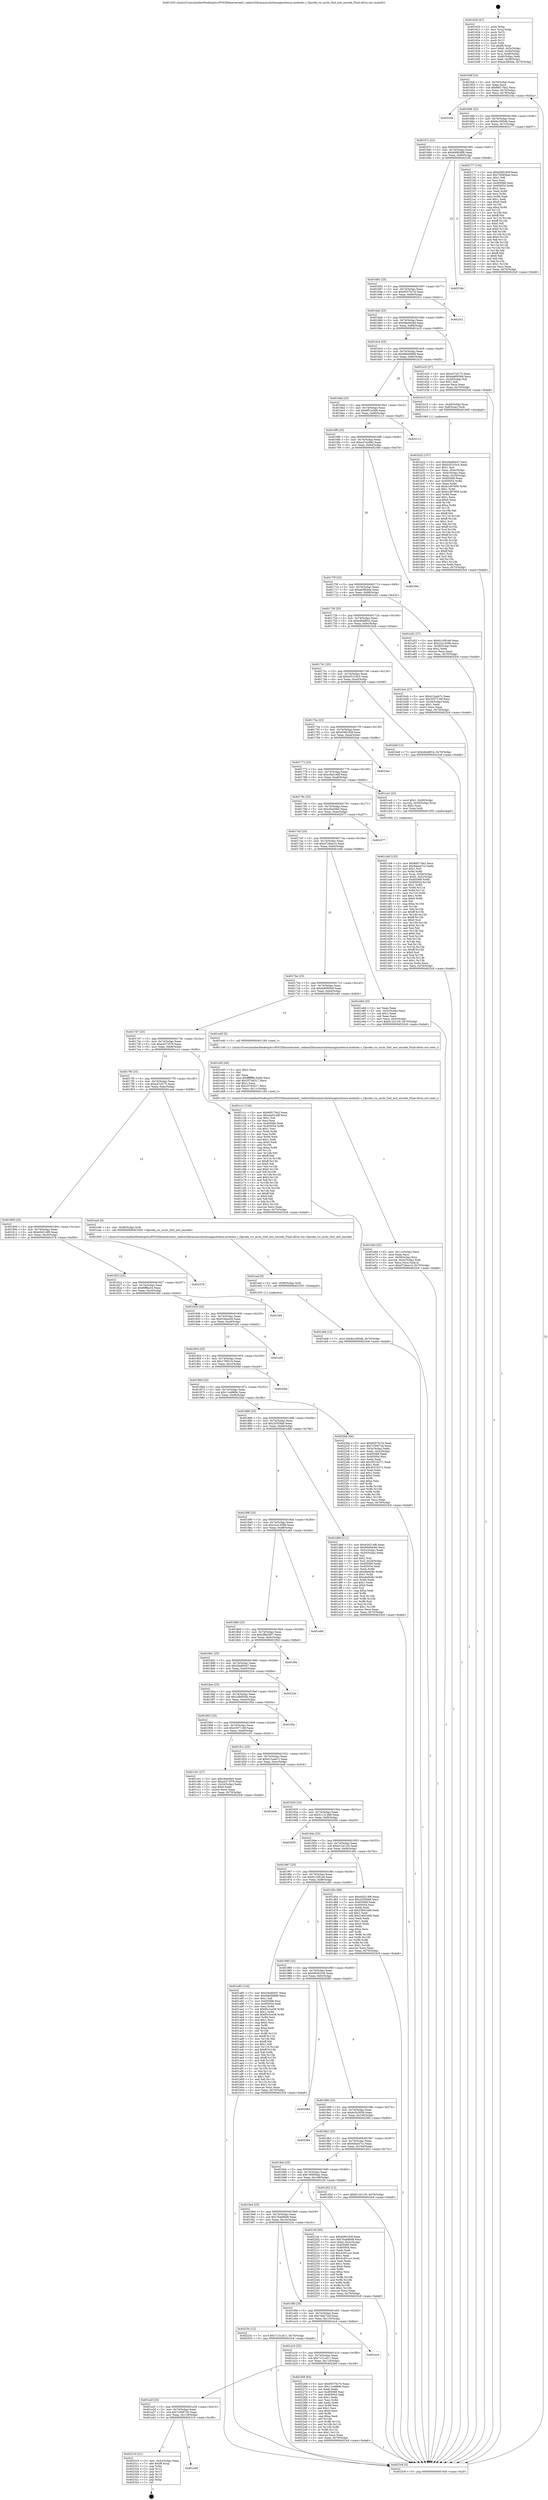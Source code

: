 digraph "0x401620" {
  label = "0x401620 (/mnt/c/Users/mathe/Desktop/tcc/POCII/binaries/extr_radare2librasmarchxtensagnuxtensa-modules.c_Opcode_rsr_acclo_Slot_inst_encode_Final-ollvm.out::main(0))"
  labelloc = "t"
  node[shape=record]

  Entry [label="",width=0.3,height=0.3,shape=circle,fillcolor=black,style=filled]
  "0x40164f" [label="{
     0x40164f [23]\l
     | [instrs]\l
     &nbsp;&nbsp;0x40164f \<+3\>: mov -0x70(%rbp),%eax\l
     &nbsp;&nbsp;0x401652 \<+2\>: mov %eax,%ecx\l
     &nbsp;&nbsp;0x401654 \<+6\>: sub $0x80f176a2,%ecx\l
     &nbsp;&nbsp;0x40165a \<+3\>: mov %eax,-0x74(%rbp)\l
     &nbsp;&nbsp;0x40165d \<+3\>: mov %ecx,-0x78(%rbp)\l
     &nbsp;&nbsp;0x401660 \<+6\>: je 000000000040234a \<main+0xd2a\>\l
  }"]
  "0x40234a" [label="{
     0x40234a\l
  }", style=dashed]
  "0x401666" [label="{
     0x401666 [22]\l
     | [instrs]\l
     &nbsp;&nbsp;0x401666 \<+5\>: jmp 000000000040166b \<main+0x4b\>\l
     &nbsp;&nbsp;0x40166b \<+3\>: mov -0x74(%rbp),%eax\l
     &nbsp;&nbsp;0x40166e \<+5\>: sub $0x8cc595db,%eax\l
     &nbsp;&nbsp;0x401673 \<+3\>: mov %eax,-0x7c(%rbp)\l
     &nbsp;&nbsp;0x401676 \<+6\>: je 0000000000402177 \<main+0xb57\>\l
  }"]
  Exit [label="",width=0.3,height=0.3,shape=circle,fillcolor=black,style=filled,peripheries=2]
  "0x402177" [label="{
     0x402177 [134]\l
     | [instrs]\l
     &nbsp;&nbsp;0x402177 \<+5\>: mov $0xb590183f,%eax\l
     &nbsp;&nbsp;0x40217c \<+5\>: mov $0x700856ae,%ecx\l
     &nbsp;&nbsp;0x402181 \<+2\>: mov $0x1,%dl\l
     &nbsp;&nbsp;0x402183 \<+2\>: xor %esi,%esi\l
     &nbsp;&nbsp;0x402185 \<+7\>: mov 0x405068,%edi\l
     &nbsp;&nbsp;0x40218c \<+8\>: mov 0x405054,%r8d\l
     &nbsp;&nbsp;0x402194 \<+3\>: sub $0x1,%esi\l
     &nbsp;&nbsp;0x402197 \<+3\>: mov %edi,%r9d\l
     &nbsp;&nbsp;0x40219a \<+3\>: add %esi,%r9d\l
     &nbsp;&nbsp;0x40219d \<+4\>: imul %r9d,%edi\l
     &nbsp;&nbsp;0x4021a1 \<+3\>: and $0x1,%edi\l
     &nbsp;&nbsp;0x4021a4 \<+3\>: cmp $0x0,%edi\l
     &nbsp;&nbsp;0x4021a7 \<+4\>: sete %r10b\l
     &nbsp;&nbsp;0x4021ab \<+4\>: cmp $0xa,%r8d\l
     &nbsp;&nbsp;0x4021af \<+4\>: setl %r11b\l
     &nbsp;&nbsp;0x4021b3 \<+3\>: mov %r10b,%bl\l
     &nbsp;&nbsp;0x4021b6 \<+3\>: xor $0xff,%bl\l
     &nbsp;&nbsp;0x4021b9 \<+3\>: mov %r11b,%r14b\l
     &nbsp;&nbsp;0x4021bc \<+4\>: xor $0xff,%r14b\l
     &nbsp;&nbsp;0x4021c0 \<+3\>: xor $0x0,%dl\l
     &nbsp;&nbsp;0x4021c3 \<+3\>: mov %bl,%r15b\l
     &nbsp;&nbsp;0x4021c6 \<+4\>: and $0x0,%r15b\l
     &nbsp;&nbsp;0x4021ca \<+3\>: and %dl,%r10b\l
     &nbsp;&nbsp;0x4021cd \<+3\>: mov %r14b,%r12b\l
     &nbsp;&nbsp;0x4021d0 \<+4\>: and $0x0,%r12b\l
     &nbsp;&nbsp;0x4021d4 \<+3\>: and %dl,%r11b\l
     &nbsp;&nbsp;0x4021d7 \<+3\>: or %r10b,%r15b\l
     &nbsp;&nbsp;0x4021da \<+3\>: or %r11b,%r12b\l
     &nbsp;&nbsp;0x4021dd \<+3\>: xor %r12b,%r15b\l
     &nbsp;&nbsp;0x4021e0 \<+3\>: or %r14b,%bl\l
     &nbsp;&nbsp;0x4021e3 \<+3\>: xor $0xff,%bl\l
     &nbsp;&nbsp;0x4021e6 \<+3\>: or $0x0,%dl\l
     &nbsp;&nbsp;0x4021e9 \<+2\>: and %dl,%bl\l
     &nbsp;&nbsp;0x4021eb \<+3\>: or %bl,%r15b\l
     &nbsp;&nbsp;0x4021ee \<+4\>: test $0x1,%r15b\l
     &nbsp;&nbsp;0x4021f2 \<+3\>: cmovne %ecx,%eax\l
     &nbsp;&nbsp;0x4021f5 \<+3\>: mov %eax,-0x70(%rbp)\l
     &nbsp;&nbsp;0x4021f8 \<+5\>: jmp 00000000004023c8 \<main+0xda8\>\l
  }"]
  "0x40167c" [label="{
     0x40167c [22]\l
     | [instrs]\l
     &nbsp;&nbsp;0x40167c \<+5\>: jmp 0000000000401681 \<main+0x61\>\l
     &nbsp;&nbsp;0x401681 \<+3\>: mov -0x74(%rbp),%eax\l
     &nbsp;&nbsp;0x401684 \<+5\>: sub $0x948928f6,%eax\l
     &nbsp;&nbsp;0x401689 \<+3\>: mov %eax,-0x80(%rbp)\l
     &nbsp;&nbsp;0x40168c \<+6\>: je 000000000040216b \<main+0xb4b\>\l
  }"]
  "0x401a48" [label="{
     0x401a48\l
  }", style=dashed]
  "0x40216b" [label="{
     0x40216b\l
  }", style=dashed]
  "0x401692" [label="{
     0x401692 [25]\l
     | [instrs]\l
     &nbsp;&nbsp;0x401692 \<+5\>: jmp 0000000000401697 \<main+0x77\>\l
     &nbsp;&nbsp;0x401697 \<+3\>: mov -0x74(%rbp),%eax\l
     &nbsp;&nbsp;0x40169a \<+5\>: sub $0x95570c7d,%eax\l
     &nbsp;&nbsp;0x40169f \<+6\>: mov %eax,-0x84(%rbp)\l
     &nbsp;&nbsp;0x4016a5 \<+6\>: je 00000000004023c1 \<main+0xda1\>\l
  }"]
  "0x402319" [label="{
     0x402319 [21]\l
     | [instrs]\l
     &nbsp;&nbsp;0x402319 \<+3\>: mov -0x2c(%rbp),%eax\l
     &nbsp;&nbsp;0x40231c \<+7\>: add $0xf8,%rsp\l
     &nbsp;&nbsp;0x402323 \<+1\>: pop %rbx\l
     &nbsp;&nbsp;0x402324 \<+2\>: pop %r12\l
     &nbsp;&nbsp;0x402326 \<+2\>: pop %r13\l
     &nbsp;&nbsp;0x402328 \<+2\>: pop %r14\l
     &nbsp;&nbsp;0x40232a \<+2\>: pop %r15\l
     &nbsp;&nbsp;0x40232c \<+1\>: pop %rbp\l
     &nbsp;&nbsp;0x40232d \<+1\>: ret\l
  }"]
  "0x4023c1" [label="{
     0x4023c1\l
  }", style=dashed]
  "0x4016ab" [label="{
     0x4016ab [25]\l
     | [instrs]\l
     &nbsp;&nbsp;0x4016ab \<+5\>: jmp 00000000004016b0 \<main+0x90\>\l
     &nbsp;&nbsp;0x4016b0 \<+3\>: mov -0x74(%rbp),%eax\l
     &nbsp;&nbsp;0x4016b3 \<+5\>: sub $0x96e9dc8d,%eax\l
     &nbsp;&nbsp;0x4016b8 \<+6\>: mov %eax,-0x88(%rbp)\l
     &nbsp;&nbsp;0x4016be \<+6\>: je 0000000000401e25 \<main+0x805\>\l
  }"]
  "0x401a2f" [label="{
     0x401a2f [25]\l
     | [instrs]\l
     &nbsp;&nbsp;0x401a2f \<+5\>: jmp 0000000000401a34 \<main+0x414\>\l
     &nbsp;&nbsp;0x401a34 \<+3\>: mov -0x74(%rbp),%eax\l
     &nbsp;&nbsp;0x401a37 \<+5\>: sub $0x7c50672b,%eax\l
     &nbsp;&nbsp;0x401a3c \<+6\>: mov %eax,-0x118(%rbp)\l
     &nbsp;&nbsp;0x401a42 \<+6\>: je 0000000000402319 \<main+0xcf9\>\l
  }"]
  "0x401e25" [label="{
     0x401e25 [27]\l
     | [instrs]\l
     &nbsp;&nbsp;0x401e25 \<+5\>: mov $0xe47cf175,%eax\l
     &nbsp;&nbsp;0x401e2a \<+5\>: mov $0xda9093b9,%ecx\l
     &nbsp;&nbsp;0x401e2f \<+3\>: mov -0x2d(%rbp),%dl\l
     &nbsp;&nbsp;0x401e32 \<+3\>: test $0x1,%dl\l
     &nbsp;&nbsp;0x401e35 \<+3\>: cmovne %ecx,%eax\l
     &nbsp;&nbsp;0x401e38 \<+3\>: mov %eax,-0x70(%rbp)\l
     &nbsp;&nbsp;0x401e3b \<+5\>: jmp 00000000004023c8 \<main+0xda8\>\l
  }"]
  "0x4016c4" [label="{
     0x4016c4 [25]\l
     | [instrs]\l
     &nbsp;&nbsp;0x4016c4 \<+5\>: jmp 00000000004016c9 \<main+0xa9\>\l
     &nbsp;&nbsp;0x4016c9 \<+3\>: mov -0x74(%rbp),%eax\l
     &nbsp;&nbsp;0x4016cc \<+5\>: sub $0x9de0d9d8,%eax\l
     &nbsp;&nbsp;0x4016d1 \<+6\>: mov %eax,-0x8c(%rbp)\l
     &nbsp;&nbsp;0x4016d7 \<+6\>: je 0000000000401b15 \<main+0x4f5\>\l
  }"]
  "0x402268" [label="{
     0x402268 [83]\l
     | [instrs]\l
     &nbsp;&nbsp;0x402268 \<+5\>: mov $0x95570c7d,%eax\l
     &nbsp;&nbsp;0x40226d \<+5\>: mov $0x11e4869c,%ecx\l
     &nbsp;&nbsp;0x402272 \<+2\>: xor %edx,%edx\l
     &nbsp;&nbsp;0x402274 \<+7\>: mov 0x405068,%esi\l
     &nbsp;&nbsp;0x40227b \<+7\>: mov 0x405054,%edi\l
     &nbsp;&nbsp;0x402282 \<+3\>: sub $0x1,%edx\l
     &nbsp;&nbsp;0x402285 \<+3\>: mov %esi,%r8d\l
     &nbsp;&nbsp;0x402288 \<+3\>: add %edx,%r8d\l
     &nbsp;&nbsp;0x40228b \<+4\>: imul %r8d,%esi\l
     &nbsp;&nbsp;0x40228f \<+3\>: and $0x1,%esi\l
     &nbsp;&nbsp;0x402292 \<+3\>: cmp $0x0,%esi\l
     &nbsp;&nbsp;0x402295 \<+4\>: sete %r9b\l
     &nbsp;&nbsp;0x402299 \<+3\>: cmp $0xa,%edi\l
     &nbsp;&nbsp;0x40229c \<+4\>: setl %r10b\l
     &nbsp;&nbsp;0x4022a0 \<+3\>: mov %r9b,%r11b\l
     &nbsp;&nbsp;0x4022a3 \<+3\>: and %r10b,%r11b\l
     &nbsp;&nbsp;0x4022a6 \<+3\>: xor %r10b,%r9b\l
     &nbsp;&nbsp;0x4022a9 \<+3\>: or %r9b,%r11b\l
     &nbsp;&nbsp;0x4022ac \<+4\>: test $0x1,%r11b\l
     &nbsp;&nbsp;0x4022b0 \<+3\>: cmovne %ecx,%eax\l
     &nbsp;&nbsp;0x4022b3 \<+3\>: mov %eax,-0x70(%rbp)\l
     &nbsp;&nbsp;0x4022b6 \<+5\>: jmp 00000000004023c8 \<main+0xda8\>\l
  }"]
  "0x401b15" [label="{
     0x401b15 [13]\l
     | [instrs]\l
     &nbsp;&nbsp;0x401b15 \<+4\>: mov -0x48(%rbp),%rax\l
     &nbsp;&nbsp;0x401b19 \<+4\>: mov 0x8(%rax),%rdi\l
     &nbsp;&nbsp;0x401b1d \<+5\>: call 0000000000401060 \<atoi@plt\>\l
     | [calls]\l
     &nbsp;&nbsp;0x401060 \{1\} (unknown)\l
  }"]
  "0x4016dd" [label="{
     0x4016dd [25]\l
     | [instrs]\l
     &nbsp;&nbsp;0x4016dd \<+5\>: jmp 00000000004016e2 \<main+0xc2\>\l
     &nbsp;&nbsp;0x4016e2 \<+3\>: mov -0x74(%rbp),%eax\l
     &nbsp;&nbsp;0x4016e5 \<+5\>: sub $0x9f51e368,%eax\l
     &nbsp;&nbsp;0x4016ea \<+6\>: mov %eax,-0x90(%rbp)\l
     &nbsp;&nbsp;0x4016f0 \<+6\>: je 0000000000402113 \<main+0xaf3\>\l
  }"]
  "0x401a16" [label="{
     0x401a16 [25]\l
     | [instrs]\l
     &nbsp;&nbsp;0x401a16 \<+5\>: jmp 0000000000401a1b \<main+0x3fb\>\l
     &nbsp;&nbsp;0x401a1b \<+3\>: mov -0x74(%rbp),%eax\l
     &nbsp;&nbsp;0x401a1e \<+5\>: sub $0x7131cd11,%eax\l
     &nbsp;&nbsp;0x401a23 \<+6\>: mov %eax,-0x114(%rbp)\l
     &nbsp;&nbsp;0x401a29 \<+6\>: je 0000000000402268 \<main+0xc48\>\l
  }"]
  "0x402113" [label="{
     0x402113\l
  }", style=dashed]
  "0x4016f6" [label="{
     0x4016f6 [25]\l
     | [instrs]\l
     &nbsp;&nbsp;0x4016f6 \<+5\>: jmp 00000000004016fb \<main+0xdb\>\l
     &nbsp;&nbsp;0x4016fb \<+3\>: mov -0x74(%rbp),%eax\l
     &nbsp;&nbsp;0x4016fe \<+5\>: sub $0xa47a2982,%eax\l
     &nbsp;&nbsp;0x401703 \<+6\>: mov %eax,-0x94(%rbp)\l
     &nbsp;&nbsp;0x401709 \<+6\>: je 000000000040239d \<main+0xd7d\>\l
  }"]
  "0x401ec4" [label="{
     0x401ec4\l
  }", style=dashed]
  "0x40239d" [label="{
     0x40239d\l
  }", style=dashed]
  "0x40170f" [label="{
     0x40170f [25]\l
     | [instrs]\l
     &nbsp;&nbsp;0x40170f \<+5\>: jmp 0000000000401714 \<main+0xf4\>\l
     &nbsp;&nbsp;0x401714 \<+3\>: mov -0x74(%rbp),%eax\l
     &nbsp;&nbsp;0x401717 \<+5\>: sub $0xae3f64da,%eax\l
     &nbsp;&nbsp;0x40171c \<+6\>: mov %eax,-0x98(%rbp)\l
     &nbsp;&nbsp;0x401722 \<+6\>: je 0000000000401a52 \<main+0x432\>\l
  }"]
  "0x4019fd" [label="{
     0x4019fd [25]\l
     | [instrs]\l
     &nbsp;&nbsp;0x4019fd \<+5\>: jmp 0000000000401a02 \<main+0x3e2\>\l
     &nbsp;&nbsp;0x401a02 \<+3\>: mov -0x74(%rbp),%eax\l
     &nbsp;&nbsp;0x401a05 \<+5\>: sub $0x70eb72ef,%eax\l
     &nbsp;&nbsp;0x401a0a \<+6\>: mov %eax,-0x110(%rbp)\l
     &nbsp;&nbsp;0x401a10 \<+6\>: je 0000000000401ec4 \<main+0x8a4\>\l
  }"]
  "0x401a52" [label="{
     0x401a52 [27]\l
     | [instrs]\l
     &nbsp;&nbsp;0x401a52 \<+5\>: mov $0x61c581e8,%eax\l
     &nbsp;&nbsp;0x401a57 \<+5\>: mov $0x22a1458b,%ecx\l
     &nbsp;&nbsp;0x401a5c \<+3\>: mov -0x38(%rbp),%edx\l
     &nbsp;&nbsp;0x401a5f \<+3\>: cmp $0x2,%edx\l
     &nbsp;&nbsp;0x401a62 \<+3\>: cmovne %ecx,%eax\l
     &nbsp;&nbsp;0x401a65 \<+3\>: mov %eax,-0x70(%rbp)\l
     &nbsp;&nbsp;0x401a68 \<+5\>: jmp 00000000004023c8 \<main+0xda8\>\l
  }"]
  "0x401728" [label="{
     0x401728 [25]\l
     | [instrs]\l
     &nbsp;&nbsp;0x401728 \<+5\>: jmp 000000000040172d \<main+0x10d\>\l
     &nbsp;&nbsp;0x40172d \<+3\>: mov -0x74(%rbp),%eax\l
     &nbsp;&nbsp;0x401730 \<+5\>: sub $0xb4b48f1b,%eax\l
     &nbsp;&nbsp;0x401735 \<+6\>: mov %eax,-0x9c(%rbp)\l
     &nbsp;&nbsp;0x40173b \<+6\>: je 0000000000401bcb \<main+0x5ab\>\l
  }"]
  "0x4023c8" [label="{
     0x4023c8 [5]\l
     | [instrs]\l
     &nbsp;&nbsp;0x4023c8 \<+5\>: jmp 000000000040164f \<main+0x2f\>\l
  }"]
  "0x401620" [label="{
     0x401620 [47]\l
     | [instrs]\l
     &nbsp;&nbsp;0x401620 \<+1\>: push %rbp\l
     &nbsp;&nbsp;0x401621 \<+3\>: mov %rsp,%rbp\l
     &nbsp;&nbsp;0x401624 \<+2\>: push %r15\l
     &nbsp;&nbsp;0x401626 \<+2\>: push %r14\l
     &nbsp;&nbsp;0x401628 \<+2\>: push %r13\l
     &nbsp;&nbsp;0x40162a \<+2\>: push %r12\l
     &nbsp;&nbsp;0x40162c \<+1\>: push %rbx\l
     &nbsp;&nbsp;0x40162d \<+7\>: sub $0xf8,%rsp\l
     &nbsp;&nbsp;0x401634 \<+7\>: movl $0x0,-0x3c(%rbp)\l
     &nbsp;&nbsp;0x40163b \<+3\>: mov %edi,-0x40(%rbp)\l
     &nbsp;&nbsp;0x40163e \<+4\>: mov %rsi,-0x48(%rbp)\l
     &nbsp;&nbsp;0x401642 \<+3\>: mov -0x40(%rbp),%edi\l
     &nbsp;&nbsp;0x401645 \<+3\>: mov %edi,-0x38(%rbp)\l
     &nbsp;&nbsp;0x401648 \<+7\>: movl $0xae3f64da,-0x70(%rbp)\l
  }"]
  "0x40225c" [label="{
     0x40225c [12]\l
     | [instrs]\l
     &nbsp;&nbsp;0x40225c \<+7\>: movl $0x7131cd11,-0x70(%rbp)\l
     &nbsp;&nbsp;0x402263 \<+5\>: jmp 00000000004023c8 \<main+0xda8\>\l
  }"]
  "0x401bcb" [label="{
     0x401bcb [27]\l
     | [instrs]\l
     &nbsp;&nbsp;0x401bcb \<+5\>: mov $0x412aab7c,%eax\l
     &nbsp;&nbsp;0x401bd0 \<+5\>: mov $0x3307126f,%ecx\l
     &nbsp;&nbsp;0x401bd5 \<+3\>: mov -0x34(%rbp),%edx\l
     &nbsp;&nbsp;0x401bd8 \<+3\>: cmp $0x1,%edx\l
     &nbsp;&nbsp;0x401bdb \<+3\>: cmovl %ecx,%eax\l
     &nbsp;&nbsp;0x401bde \<+3\>: mov %eax,-0x70(%rbp)\l
     &nbsp;&nbsp;0x401be1 \<+5\>: jmp 00000000004023c8 \<main+0xda8\>\l
  }"]
  "0x401741" [label="{
     0x401741 [25]\l
     | [instrs]\l
     &nbsp;&nbsp;0x401741 \<+5\>: jmp 0000000000401746 \<main+0x126\>\l
     &nbsp;&nbsp;0x401746 \<+3\>: mov -0x74(%rbp),%eax\l
     &nbsp;&nbsp;0x401749 \<+5\>: sub $0xb55103c5,%eax\l
     &nbsp;&nbsp;0x40174e \<+6\>: mov %eax,-0xa0(%rbp)\l
     &nbsp;&nbsp;0x401754 \<+6\>: je 0000000000401bbf \<main+0x59f\>\l
  }"]
  "0x4019e4" [label="{
     0x4019e4 [25]\l
     | [instrs]\l
     &nbsp;&nbsp;0x4019e4 \<+5\>: jmp 00000000004019e9 \<main+0x3c9\>\l
     &nbsp;&nbsp;0x4019e9 \<+3\>: mov -0x74(%rbp),%eax\l
     &nbsp;&nbsp;0x4019ec \<+5\>: sub $0x70ab80d9,%eax\l
     &nbsp;&nbsp;0x4019f1 \<+6\>: mov %eax,-0x10c(%rbp)\l
     &nbsp;&nbsp;0x4019f7 \<+6\>: je 000000000040225c \<main+0xc3c\>\l
  }"]
  "0x401bbf" [label="{
     0x401bbf [12]\l
     | [instrs]\l
     &nbsp;&nbsp;0x401bbf \<+7\>: movl $0xb4b48f1b,-0x70(%rbp)\l
     &nbsp;&nbsp;0x401bc6 \<+5\>: jmp 00000000004023c8 \<main+0xda8\>\l
  }"]
  "0x40175a" [label="{
     0x40175a [25]\l
     | [instrs]\l
     &nbsp;&nbsp;0x40175a \<+5\>: jmp 000000000040175f \<main+0x13f\>\l
     &nbsp;&nbsp;0x40175f \<+3\>: mov -0x74(%rbp),%eax\l
     &nbsp;&nbsp;0x401762 \<+5\>: sub $0xb590183f,%eax\l
     &nbsp;&nbsp;0x401767 \<+6\>: mov %eax,-0xa4(%rbp)\l
     &nbsp;&nbsp;0x40176d \<+6\>: je 00000000004023ae \<main+0xd8e\>\l
  }"]
  "0x4021fd" [label="{
     0x4021fd [95]\l
     | [instrs]\l
     &nbsp;&nbsp;0x4021fd \<+5\>: mov $0xb590183f,%eax\l
     &nbsp;&nbsp;0x402202 \<+5\>: mov $0x70ab80d9,%ecx\l
     &nbsp;&nbsp;0x402207 \<+7\>: movl $0x0,-0x3c(%rbp)\l
     &nbsp;&nbsp;0x40220e \<+7\>: mov 0x405068,%edx\l
     &nbsp;&nbsp;0x402215 \<+7\>: mov 0x405054,%esi\l
     &nbsp;&nbsp;0x40221c \<+2\>: mov %edx,%edi\l
     &nbsp;&nbsp;0x40221e \<+6\>: sub $0x3c451ccc,%edi\l
     &nbsp;&nbsp;0x402224 \<+3\>: sub $0x1,%edi\l
     &nbsp;&nbsp;0x402227 \<+6\>: add $0x3c451ccc,%edi\l
     &nbsp;&nbsp;0x40222d \<+3\>: imul %edi,%edx\l
     &nbsp;&nbsp;0x402230 \<+3\>: and $0x1,%edx\l
     &nbsp;&nbsp;0x402233 \<+3\>: cmp $0x0,%edx\l
     &nbsp;&nbsp;0x402236 \<+4\>: sete %r8b\l
     &nbsp;&nbsp;0x40223a \<+3\>: cmp $0xa,%esi\l
     &nbsp;&nbsp;0x40223d \<+4\>: setl %r9b\l
     &nbsp;&nbsp;0x402241 \<+3\>: mov %r8b,%r10b\l
     &nbsp;&nbsp;0x402244 \<+3\>: and %r9b,%r10b\l
     &nbsp;&nbsp;0x402247 \<+3\>: xor %r9b,%r8b\l
     &nbsp;&nbsp;0x40224a \<+3\>: or %r8b,%r10b\l
     &nbsp;&nbsp;0x40224d \<+4\>: test $0x1,%r10b\l
     &nbsp;&nbsp;0x402251 \<+3\>: cmovne %ecx,%eax\l
     &nbsp;&nbsp;0x402254 \<+3\>: mov %eax,-0x70(%rbp)\l
     &nbsp;&nbsp;0x402257 \<+5\>: jmp 00000000004023c8 \<main+0xda8\>\l
  }"]
  "0x4023ae" [label="{
     0x4023ae\l
  }", style=dashed]
  "0x401773" [label="{
     0x401773 [25]\l
     | [instrs]\l
     &nbsp;&nbsp;0x401773 \<+5\>: jmp 0000000000401778 \<main+0x158\>\l
     &nbsp;&nbsp;0x401778 \<+3\>: mov -0x74(%rbp),%eax\l
     &nbsp;&nbsp;0x40177b \<+5\>: sub $0xc0a01ddf,%eax\l
     &nbsp;&nbsp;0x401780 \<+6\>: mov %eax,-0xa8(%rbp)\l
     &nbsp;&nbsp;0x401786 \<+6\>: je 0000000000401ca2 \<main+0x682\>\l
  }"]
  "0x401eb8" [label="{
     0x401eb8 [12]\l
     | [instrs]\l
     &nbsp;&nbsp;0x401eb8 \<+7\>: movl $0x8cc595db,-0x70(%rbp)\l
     &nbsp;&nbsp;0x401ebf \<+5\>: jmp 00000000004023c8 \<main+0xda8\>\l
  }"]
  "0x401ca2" [label="{
     0x401ca2 [23]\l
     | [instrs]\l
     &nbsp;&nbsp;0x401ca2 \<+7\>: movl $0x1,-0x50(%rbp)\l
     &nbsp;&nbsp;0x401ca9 \<+4\>: movslq -0x50(%rbp),%rax\l
     &nbsp;&nbsp;0x401cad \<+4\>: shl $0x2,%rax\l
     &nbsp;&nbsp;0x401cb1 \<+3\>: mov %rax,%rdi\l
     &nbsp;&nbsp;0x401cb4 \<+5\>: call 0000000000401050 \<malloc@plt\>\l
     | [calls]\l
     &nbsp;&nbsp;0x401050 \{1\} (unknown)\l
  }"]
  "0x40178c" [label="{
     0x40178c [25]\l
     | [instrs]\l
     &nbsp;&nbsp;0x40178c \<+5\>: jmp 0000000000401791 \<main+0x171\>\l
     &nbsp;&nbsp;0x401791 \<+3\>: mov -0x74(%rbp),%eax\l
     &nbsp;&nbsp;0x401794 \<+5\>: sub $0xc6ee5fe5,%eax\l
     &nbsp;&nbsp;0x401799 \<+6\>: mov %eax,-0xac(%rbp)\l
     &nbsp;&nbsp;0x40179f \<+6\>: je 0000000000402077 \<main+0xa57\>\l
  }"]
  "0x401eaf" [label="{
     0x401eaf [9]\l
     | [instrs]\l
     &nbsp;&nbsp;0x401eaf \<+4\>: mov -0x58(%rbp),%rdi\l
     &nbsp;&nbsp;0x401eb3 \<+5\>: call 0000000000401030 \<free@plt\>\l
     | [calls]\l
     &nbsp;&nbsp;0x401030 \{1\} (unknown)\l
  }"]
  "0x402077" [label="{
     0x402077\l
  }", style=dashed]
  "0x4017a5" [label="{
     0x4017a5 [25]\l
     | [instrs]\l
     &nbsp;&nbsp;0x4017a5 \<+5\>: jmp 00000000004017aa \<main+0x18a\>\l
     &nbsp;&nbsp;0x4017aa \<+3\>: mov -0x74(%rbp),%eax\l
     &nbsp;&nbsp;0x4017ad \<+5\>: sub $0xd726ee14,%eax\l
     &nbsp;&nbsp;0x4017b2 \<+6\>: mov %eax,-0xb0(%rbp)\l
     &nbsp;&nbsp;0x4017b8 \<+6\>: je 0000000000401e8d \<main+0x86d\>\l
  }"]
  "0x401e6d" [label="{
     0x401e6d [32]\l
     | [instrs]\l
     &nbsp;&nbsp;0x401e6d \<+6\>: mov -0x11c(%rbp),%ecx\l
     &nbsp;&nbsp;0x401e73 \<+3\>: imul %eax,%ecx\l
     &nbsp;&nbsp;0x401e76 \<+4\>: mov -0x58(%rbp),%rsi\l
     &nbsp;&nbsp;0x401e7a \<+4\>: movslq -0x5c(%rbp),%rdi\l
     &nbsp;&nbsp;0x401e7e \<+3\>: mov %ecx,(%rsi,%rdi,4)\l
     &nbsp;&nbsp;0x401e81 \<+7\>: movl $0xd726ee14,-0x70(%rbp)\l
     &nbsp;&nbsp;0x401e88 \<+5\>: jmp 00000000004023c8 \<main+0xda8\>\l
  }"]
  "0x401e8d" [label="{
     0x401e8d [25]\l
     | [instrs]\l
     &nbsp;&nbsp;0x401e8d \<+2\>: xor %eax,%eax\l
     &nbsp;&nbsp;0x401e8f \<+3\>: mov -0x5c(%rbp),%ecx\l
     &nbsp;&nbsp;0x401e92 \<+3\>: sub $0x1,%eax\l
     &nbsp;&nbsp;0x401e95 \<+2\>: sub %eax,%ecx\l
     &nbsp;&nbsp;0x401e97 \<+3\>: mov %ecx,-0x5c(%rbp)\l
     &nbsp;&nbsp;0x401e9a \<+7\>: movl $0x612411f3,-0x70(%rbp)\l
     &nbsp;&nbsp;0x401ea1 \<+5\>: jmp 00000000004023c8 \<main+0xda8\>\l
  }"]
  "0x4017be" [label="{
     0x4017be [25]\l
     | [instrs]\l
     &nbsp;&nbsp;0x4017be \<+5\>: jmp 00000000004017c3 \<main+0x1a3\>\l
     &nbsp;&nbsp;0x4017c3 \<+3\>: mov -0x74(%rbp),%eax\l
     &nbsp;&nbsp;0x4017c6 \<+5\>: sub $0xda9093b9,%eax\l
     &nbsp;&nbsp;0x4017cb \<+6\>: mov %eax,-0xb4(%rbp)\l
     &nbsp;&nbsp;0x4017d1 \<+6\>: je 0000000000401e40 \<main+0x820\>\l
  }"]
  "0x401e45" [label="{
     0x401e45 [40]\l
     | [instrs]\l
     &nbsp;&nbsp;0x401e45 \<+5\>: mov $0x2,%ecx\l
     &nbsp;&nbsp;0x401e4a \<+1\>: cltd\l
     &nbsp;&nbsp;0x401e4b \<+2\>: idiv %ecx\l
     &nbsp;&nbsp;0x401e4d \<+6\>: imul $0xfffffffe,%edx,%ecx\l
     &nbsp;&nbsp;0x401e53 \<+6\>: add $0x2574d317,%ecx\l
     &nbsp;&nbsp;0x401e59 \<+3\>: add $0x1,%ecx\l
     &nbsp;&nbsp;0x401e5c \<+6\>: sub $0x2574d317,%ecx\l
     &nbsp;&nbsp;0x401e62 \<+6\>: mov %ecx,-0x11c(%rbp)\l
     &nbsp;&nbsp;0x401e68 \<+5\>: call 0000000000401160 \<next_i\>\l
     | [calls]\l
     &nbsp;&nbsp;0x401160 \{1\} (/mnt/c/Users/mathe/Desktop/tcc/POCII/binaries/extr_radare2librasmarchxtensagnuxtensa-modules.c_Opcode_rsr_acclo_Slot_inst_encode_Final-ollvm.out::next_i)\l
  }"]
  "0x401e40" [label="{
     0x401e40 [5]\l
     | [instrs]\l
     &nbsp;&nbsp;0x401e40 \<+5\>: call 0000000000401160 \<next_i\>\l
     | [calls]\l
     &nbsp;&nbsp;0x401160 \{1\} (/mnt/c/Users/mathe/Desktop/tcc/POCII/binaries/extr_radare2librasmarchxtensagnuxtensa-modules.c_Opcode_rsr_acclo_Slot_inst_encode_Final-ollvm.out::next_i)\l
  }"]
  "0x4017d7" [label="{
     0x4017d7 [25]\l
     | [instrs]\l
     &nbsp;&nbsp;0x4017d7 \<+5\>: jmp 00000000004017dc \<main+0x1bc\>\l
     &nbsp;&nbsp;0x4017dc \<+3\>: mov -0x74(%rbp),%eax\l
     &nbsp;&nbsp;0x4017df \<+5\>: sub $0xe4272f79,%eax\l
     &nbsp;&nbsp;0x4017e4 \<+6\>: mov %eax,-0xb8(%rbp)\l
     &nbsp;&nbsp;0x4017ea \<+6\>: je 0000000000401c1c \<main+0x5fc\>\l
  }"]
  "0x4019cb" [label="{
     0x4019cb [25]\l
     | [instrs]\l
     &nbsp;&nbsp;0x4019cb \<+5\>: jmp 00000000004019d0 \<main+0x3b0\>\l
     &nbsp;&nbsp;0x4019d0 \<+3\>: mov -0x74(%rbp),%eax\l
     &nbsp;&nbsp;0x4019d3 \<+5\>: sub $0x700856ae,%eax\l
     &nbsp;&nbsp;0x4019d8 \<+6\>: mov %eax,-0x108(%rbp)\l
     &nbsp;&nbsp;0x4019de \<+6\>: je 00000000004021fd \<main+0xbdd\>\l
  }"]
  "0x401c1c" [label="{
     0x401c1c [134]\l
     | [instrs]\l
     &nbsp;&nbsp;0x401c1c \<+5\>: mov $0x80f176a2,%eax\l
     &nbsp;&nbsp;0x401c21 \<+5\>: mov $0xc0a01ddf,%ecx\l
     &nbsp;&nbsp;0x401c26 \<+2\>: mov $0x1,%dl\l
     &nbsp;&nbsp;0x401c28 \<+2\>: xor %esi,%esi\l
     &nbsp;&nbsp;0x401c2a \<+7\>: mov 0x405068,%edi\l
     &nbsp;&nbsp;0x401c31 \<+8\>: mov 0x405054,%r8d\l
     &nbsp;&nbsp;0x401c39 \<+3\>: sub $0x1,%esi\l
     &nbsp;&nbsp;0x401c3c \<+3\>: mov %edi,%r9d\l
     &nbsp;&nbsp;0x401c3f \<+3\>: add %esi,%r9d\l
     &nbsp;&nbsp;0x401c42 \<+4\>: imul %r9d,%edi\l
     &nbsp;&nbsp;0x401c46 \<+3\>: and $0x1,%edi\l
     &nbsp;&nbsp;0x401c49 \<+3\>: cmp $0x0,%edi\l
     &nbsp;&nbsp;0x401c4c \<+4\>: sete %r10b\l
     &nbsp;&nbsp;0x401c50 \<+4\>: cmp $0xa,%r8d\l
     &nbsp;&nbsp;0x401c54 \<+4\>: setl %r11b\l
     &nbsp;&nbsp;0x401c58 \<+3\>: mov %r10b,%bl\l
     &nbsp;&nbsp;0x401c5b \<+3\>: xor $0xff,%bl\l
     &nbsp;&nbsp;0x401c5e \<+3\>: mov %r11b,%r14b\l
     &nbsp;&nbsp;0x401c61 \<+4\>: xor $0xff,%r14b\l
     &nbsp;&nbsp;0x401c65 \<+3\>: xor $0x0,%dl\l
     &nbsp;&nbsp;0x401c68 \<+3\>: mov %bl,%r15b\l
     &nbsp;&nbsp;0x401c6b \<+4\>: and $0x0,%r15b\l
     &nbsp;&nbsp;0x401c6f \<+3\>: and %dl,%r10b\l
     &nbsp;&nbsp;0x401c72 \<+3\>: mov %r14b,%r12b\l
     &nbsp;&nbsp;0x401c75 \<+4\>: and $0x0,%r12b\l
     &nbsp;&nbsp;0x401c79 \<+3\>: and %dl,%r11b\l
     &nbsp;&nbsp;0x401c7c \<+3\>: or %r10b,%r15b\l
     &nbsp;&nbsp;0x401c7f \<+3\>: or %r11b,%r12b\l
     &nbsp;&nbsp;0x401c82 \<+3\>: xor %r12b,%r15b\l
     &nbsp;&nbsp;0x401c85 \<+3\>: or %r14b,%bl\l
     &nbsp;&nbsp;0x401c88 \<+3\>: xor $0xff,%bl\l
     &nbsp;&nbsp;0x401c8b \<+3\>: or $0x0,%dl\l
     &nbsp;&nbsp;0x401c8e \<+2\>: and %dl,%bl\l
     &nbsp;&nbsp;0x401c90 \<+3\>: or %bl,%r15b\l
     &nbsp;&nbsp;0x401c93 \<+4\>: test $0x1,%r15b\l
     &nbsp;&nbsp;0x401c97 \<+3\>: cmovne %ecx,%eax\l
     &nbsp;&nbsp;0x401c9a \<+3\>: mov %eax,-0x70(%rbp)\l
     &nbsp;&nbsp;0x401c9d \<+5\>: jmp 00000000004023c8 \<main+0xda8\>\l
  }"]
  "0x4017f0" [label="{
     0x4017f0 [25]\l
     | [instrs]\l
     &nbsp;&nbsp;0x4017f0 \<+5\>: jmp 00000000004017f5 \<main+0x1d5\>\l
     &nbsp;&nbsp;0x4017f5 \<+3\>: mov -0x74(%rbp),%eax\l
     &nbsp;&nbsp;0x4017f8 \<+5\>: sub $0xe47cf175,%eax\l
     &nbsp;&nbsp;0x4017fd \<+6\>: mov %eax,-0xbc(%rbp)\l
     &nbsp;&nbsp;0x401803 \<+6\>: je 0000000000401ea6 \<main+0x886\>\l
  }"]
  "0x401d52" [label="{
     0x401d52 [12]\l
     | [instrs]\l
     &nbsp;&nbsp;0x401d52 \<+7\>: movl $0x612411f3,-0x70(%rbp)\l
     &nbsp;&nbsp;0x401d59 \<+5\>: jmp 00000000004023c8 \<main+0xda8\>\l
  }"]
  "0x401ea6" [label="{
     0x401ea6 [9]\l
     | [instrs]\l
     &nbsp;&nbsp;0x401ea6 \<+4\>: mov -0x58(%rbp),%rdi\l
     &nbsp;&nbsp;0x401eaa \<+5\>: call 0000000000401600 \<Opcode_rsr_acclo_Slot_inst_encode\>\l
     | [calls]\l
     &nbsp;&nbsp;0x401600 \{1\} (/mnt/c/Users/mathe/Desktop/tcc/POCII/binaries/extr_radare2librasmarchxtensagnuxtensa-modules.c_Opcode_rsr_acclo_Slot_inst_encode_Final-ollvm.out::Opcode_rsr_acclo_Slot_inst_encode)\l
  }"]
  "0x401809" [label="{
     0x401809 [25]\l
     | [instrs]\l
     &nbsp;&nbsp;0x401809 \<+5\>: jmp 000000000040180e \<main+0x1ee\>\l
     &nbsp;&nbsp;0x40180e \<+3\>: mov -0x74(%rbp),%eax\l
     &nbsp;&nbsp;0x401811 \<+5\>: sub $0xe5d214f6,%eax\l
     &nbsp;&nbsp;0x401816 \<+6\>: mov %eax,-0xc0(%rbp)\l
     &nbsp;&nbsp;0x40181c \<+6\>: je 0000000000402378 \<main+0xd58\>\l
  }"]
  "0x4019b2" [label="{
     0x4019b2 [25]\l
     | [instrs]\l
     &nbsp;&nbsp;0x4019b2 \<+5\>: jmp 00000000004019b7 \<main+0x397\>\l
     &nbsp;&nbsp;0x4019b7 \<+3\>: mov -0x74(%rbp),%eax\l
     &nbsp;&nbsp;0x4019ba \<+5\>: sub $0x6dea47cc,%eax\l
     &nbsp;&nbsp;0x4019bf \<+6\>: mov %eax,-0x104(%rbp)\l
     &nbsp;&nbsp;0x4019c5 \<+6\>: je 0000000000401d52 \<main+0x732\>\l
  }"]
  "0x402378" [label="{
     0x402378\l
  }", style=dashed]
  "0x401822" [label="{
     0x401822 [25]\l
     | [instrs]\l
     &nbsp;&nbsp;0x401822 \<+5\>: jmp 0000000000401827 \<main+0x207\>\l
     &nbsp;&nbsp;0x401827 \<+3\>: mov -0x74(%rbp),%eax\l
     &nbsp;&nbsp;0x40182a \<+5\>: sub $0xf0ffba34,%eax\l
     &nbsp;&nbsp;0x40182f \<+6\>: mov %eax,-0xc4(%rbp)\l
     &nbsp;&nbsp;0x401835 \<+6\>: je 0000000000401fe0 \<main+0x9c0\>\l
  }"]
  "0x402384" [label="{
     0x402384\l
  }", style=dashed]
  "0x401fe0" [label="{
     0x401fe0\l
  }", style=dashed]
  "0x40183b" [label="{
     0x40183b [25]\l
     | [instrs]\l
     &nbsp;&nbsp;0x40183b \<+5\>: jmp 0000000000401840 \<main+0x220\>\l
     &nbsp;&nbsp;0x401840 \<+3\>: mov -0x74(%rbp),%eax\l
     &nbsp;&nbsp;0x401843 \<+5\>: sub $0xf1bbac04,%eax\l
     &nbsp;&nbsp;0x401848 \<+6\>: mov %eax,-0xc8(%rbp)\l
     &nbsp;&nbsp;0x40184e \<+6\>: je 0000000000401ef2 \<main+0x8d2\>\l
  }"]
  "0x401999" [label="{
     0x401999 [25]\l
     | [instrs]\l
     &nbsp;&nbsp;0x401999 \<+5\>: jmp 000000000040199e \<main+0x37e\>\l
     &nbsp;&nbsp;0x40199e \<+3\>: mov -0x74(%rbp),%eax\l
     &nbsp;&nbsp;0x4019a1 \<+5\>: sub $0x6c3c3059,%eax\l
     &nbsp;&nbsp;0x4019a6 \<+6\>: mov %eax,-0x100(%rbp)\l
     &nbsp;&nbsp;0x4019ac \<+6\>: je 0000000000402384 \<main+0xd64\>\l
  }"]
  "0x401ef2" [label="{
     0x401ef2\l
  }", style=dashed]
  "0x401854" [label="{
     0x401854 [25]\l
     | [instrs]\l
     &nbsp;&nbsp;0x401854 \<+5\>: jmp 0000000000401859 \<main+0x239\>\l
     &nbsp;&nbsp;0x401859 \<+3\>: mov -0x74(%rbp),%eax\l
     &nbsp;&nbsp;0x40185c \<+5\>: sub $0x170921b,%eax\l
     &nbsp;&nbsp;0x401861 \<+6\>: mov %eax,-0xcc(%rbp)\l
     &nbsp;&nbsp;0x401867 \<+6\>: je 000000000040204d \<main+0xa2d\>\l
  }"]
  "0x402083" [label="{
     0x402083\l
  }", style=dashed]
  "0x40204d" [label="{
     0x40204d\l
  }", style=dashed]
  "0x40186d" [label="{
     0x40186d [25]\l
     | [instrs]\l
     &nbsp;&nbsp;0x40186d \<+5\>: jmp 0000000000401872 \<main+0x252\>\l
     &nbsp;&nbsp;0x401872 \<+3\>: mov -0x74(%rbp),%eax\l
     &nbsp;&nbsp;0x401875 \<+5\>: sub $0x11e4869c,%eax\l
     &nbsp;&nbsp;0x40187a \<+6\>: mov %eax,-0xd0(%rbp)\l
     &nbsp;&nbsp;0x401880 \<+6\>: je 00000000004022bb \<main+0xc9b\>\l
  }"]
  "0x401cb9" [label="{
     0x401cb9 [153]\l
     | [instrs]\l
     &nbsp;&nbsp;0x401cb9 \<+5\>: mov $0x80f176a2,%ecx\l
     &nbsp;&nbsp;0x401cbe \<+5\>: mov $0x6dea47cc,%edx\l
     &nbsp;&nbsp;0x401cc3 \<+3\>: mov $0x1,%sil\l
     &nbsp;&nbsp;0x401cc6 \<+3\>: xor %r8d,%r8d\l
     &nbsp;&nbsp;0x401cc9 \<+4\>: mov %rax,-0x58(%rbp)\l
     &nbsp;&nbsp;0x401ccd \<+7\>: movl $0x0,-0x5c(%rbp)\l
     &nbsp;&nbsp;0x401cd4 \<+8\>: mov 0x405068,%r9d\l
     &nbsp;&nbsp;0x401cdc \<+8\>: mov 0x405054,%r10d\l
     &nbsp;&nbsp;0x401ce4 \<+4\>: sub $0x1,%r8d\l
     &nbsp;&nbsp;0x401ce8 \<+3\>: mov %r9d,%r11d\l
     &nbsp;&nbsp;0x401ceb \<+3\>: add %r8d,%r11d\l
     &nbsp;&nbsp;0x401cee \<+4\>: imul %r11d,%r9d\l
     &nbsp;&nbsp;0x401cf2 \<+4\>: and $0x1,%r9d\l
     &nbsp;&nbsp;0x401cf6 \<+4\>: cmp $0x0,%r9d\l
     &nbsp;&nbsp;0x401cfa \<+3\>: sete %bl\l
     &nbsp;&nbsp;0x401cfd \<+4\>: cmp $0xa,%r10d\l
     &nbsp;&nbsp;0x401d01 \<+4\>: setl %r14b\l
     &nbsp;&nbsp;0x401d05 \<+3\>: mov %bl,%r15b\l
     &nbsp;&nbsp;0x401d08 \<+4\>: xor $0xff,%r15b\l
     &nbsp;&nbsp;0x401d0c \<+3\>: mov %r14b,%r12b\l
     &nbsp;&nbsp;0x401d0f \<+4\>: xor $0xff,%r12b\l
     &nbsp;&nbsp;0x401d13 \<+4\>: xor $0x0,%sil\l
     &nbsp;&nbsp;0x401d17 \<+3\>: mov %r15b,%r13b\l
     &nbsp;&nbsp;0x401d1a \<+4\>: and $0x0,%r13b\l
     &nbsp;&nbsp;0x401d1e \<+3\>: and %sil,%bl\l
     &nbsp;&nbsp;0x401d21 \<+3\>: mov %r12b,%al\l
     &nbsp;&nbsp;0x401d24 \<+2\>: and $0x0,%al\l
     &nbsp;&nbsp;0x401d26 \<+3\>: and %sil,%r14b\l
     &nbsp;&nbsp;0x401d29 \<+3\>: or %bl,%r13b\l
     &nbsp;&nbsp;0x401d2c \<+3\>: or %r14b,%al\l
     &nbsp;&nbsp;0x401d2f \<+3\>: xor %al,%r13b\l
     &nbsp;&nbsp;0x401d32 \<+3\>: or %r12b,%r15b\l
     &nbsp;&nbsp;0x401d35 \<+4\>: xor $0xff,%r15b\l
     &nbsp;&nbsp;0x401d39 \<+4\>: or $0x0,%sil\l
     &nbsp;&nbsp;0x401d3d \<+3\>: and %sil,%r15b\l
     &nbsp;&nbsp;0x401d40 \<+3\>: or %r15b,%r13b\l
     &nbsp;&nbsp;0x401d43 \<+4\>: test $0x1,%r13b\l
     &nbsp;&nbsp;0x401d47 \<+3\>: cmovne %edx,%ecx\l
     &nbsp;&nbsp;0x401d4a \<+3\>: mov %ecx,-0x70(%rbp)\l
     &nbsp;&nbsp;0x401d4d \<+5\>: jmp 00000000004023c8 \<main+0xda8\>\l
  }"]
  "0x4022bb" [label="{
     0x4022bb [94]\l
     | [instrs]\l
     &nbsp;&nbsp;0x4022bb \<+5\>: mov $0x95570c7d,%eax\l
     &nbsp;&nbsp;0x4022c0 \<+5\>: mov $0x7c50672b,%ecx\l
     &nbsp;&nbsp;0x4022c5 \<+3\>: mov -0x3c(%rbp),%edx\l
     &nbsp;&nbsp;0x4022c8 \<+3\>: mov %edx,-0x2c(%rbp)\l
     &nbsp;&nbsp;0x4022cb \<+7\>: mov 0x405068,%edx\l
     &nbsp;&nbsp;0x4022d2 \<+7\>: mov 0x405054,%esi\l
     &nbsp;&nbsp;0x4022d9 \<+2\>: mov %edx,%edi\l
     &nbsp;&nbsp;0x4022db \<+6\>: add $0x3021b371,%edi\l
     &nbsp;&nbsp;0x4022e1 \<+3\>: sub $0x1,%edi\l
     &nbsp;&nbsp;0x4022e4 \<+6\>: sub $0x3021b371,%edi\l
     &nbsp;&nbsp;0x4022ea \<+3\>: imul %edi,%edx\l
     &nbsp;&nbsp;0x4022ed \<+3\>: and $0x1,%edx\l
     &nbsp;&nbsp;0x4022f0 \<+3\>: cmp $0x0,%edx\l
     &nbsp;&nbsp;0x4022f3 \<+4\>: sete %r8b\l
     &nbsp;&nbsp;0x4022f7 \<+3\>: cmp $0xa,%esi\l
     &nbsp;&nbsp;0x4022fa \<+4\>: setl %r9b\l
     &nbsp;&nbsp;0x4022fe \<+3\>: mov %r8b,%r10b\l
     &nbsp;&nbsp;0x402301 \<+3\>: and %r9b,%r10b\l
     &nbsp;&nbsp;0x402304 \<+3\>: xor %r9b,%r8b\l
     &nbsp;&nbsp;0x402307 \<+3\>: or %r8b,%r10b\l
     &nbsp;&nbsp;0x40230a \<+4\>: test $0x1,%r10b\l
     &nbsp;&nbsp;0x40230e \<+3\>: cmovne %ecx,%eax\l
     &nbsp;&nbsp;0x402311 \<+3\>: mov %eax,-0x70(%rbp)\l
     &nbsp;&nbsp;0x402314 \<+5\>: jmp 00000000004023c8 \<main+0xda8\>\l
  }"]
  "0x401886" [label="{
     0x401886 [25]\l
     | [instrs]\l
     &nbsp;&nbsp;0x401886 \<+5\>: jmp 000000000040188b \<main+0x26b\>\l
     &nbsp;&nbsp;0x40188b \<+3\>: mov -0x74(%rbp),%eax\l
     &nbsp;&nbsp;0x40188e \<+5\>: sub $0x203f3fa8,%eax\l
     &nbsp;&nbsp;0x401893 \<+6\>: mov %eax,-0xd4(%rbp)\l
     &nbsp;&nbsp;0x401899 \<+6\>: je 0000000000401db6 \<main+0x796\>\l
  }"]
  "0x401b22" [label="{
     0x401b22 [157]\l
     | [instrs]\l
     &nbsp;&nbsp;0x401b22 \<+5\>: mov $0x29ad0447,%ecx\l
     &nbsp;&nbsp;0x401b27 \<+5\>: mov $0xb55103c5,%edx\l
     &nbsp;&nbsp;0x401b2c \<+3\>: mov $0x1,%sil\l
     &nbsp;&nbsp;0x401b2f \<+3\>: mov %eax,-0x4c(%rbp)\l
     &nbsp;&nbsp;0x401b32 \<+3\>: mov -0x4c(%rbp),%eax\l
     &nbsp;&nbsp;0x401b35 \<+3\>: mov %eax,-0x34(%rbp)\l
     &nbsp;&nbsp;0x401b38 \<+7\>: mov 0x405068,%eax\l
     &nbsp;&nbsp;0x401b3f \<+8\>: mov 0x405054,%r8d\l
     &nbsp;&nbsp;0x401b47 \<+3\>: mov %eax,%r9d\l
     &nbsp;&nbsp;0x401b4a \<+7\>: sub $0xb1d97956,%r9d\l
     &nbsp;&nbsp;0x401b51 \<+4\>: sub $0x1,%r9d\l
     &nbsp;&nbsp;0x401b55 \<+7\>: add $0xb1d97956,%r9d\l
     &nbsp;&nbsp;0x401b5c \<+4\>: imul %r9d,%eax\l
     &nbsp;&nbsp;0x401b60 \<+3\>: and $0x1,%eax\l
     &nbsp;&nbsp;0x401b63 \<+3\>: cmp $0x0,%eax\l
     &nbsp;&nbsp;0x401b66 \<+4\>: sete %r10b\l
     &nbsp;&nbsp;0x401b6a \<+4\>: cmp $0xa,%r8d\l
     &nbsp;&nbsp;0x401b6e \<+4\>: setl %r11b\l
     &nbsp;&nbsp;0x401b72 \<+3\>: mov %r10b,%bl\l
     &nbsp;&nbsp;0x401b75 \<+3\>: xor $0xff,%bl\l
     &nbsp;&nbsp;0x401b78 \<+3\>: mov %r11b,%r14b\l
     &nbsp;&nbsp;0x401b7b \<+4\>: xor $0xff,%r14b\l
     &nbsp;&nbsp;0x401b7f \<+4\>: xor $0x1,%sil\l
     &nbsp;&nbsp;0x401b83 \<+3\>: mov %bl,%r15b\l
     &nbsp;&nbsp;0x401b86 \<+4\>: and $0xff,%r15b\l
     &nbsp;&nbsp;0x401b8a \<+3\>: and %sil,%r10b\l
     &nbsp;&nbsp;0x401b8d \<+3\>: mov %r14b,%r12b\l
     &nbsp;&nbsp;0x401b90 \<+4\>: and $0xff,%r12b\l
     &nbsp;&nbsp;0x401b94 \<+3\>: and %sil,%r11b\l
     &nbsp;&nbsp;0x401b97 \<+3\>: or %r10b,%r15b\l
     &nbsp;&nbsp;0x401b9a \<+3\>: or %r11b,%r12b\l
     &nbsp;&nbsp;0x401b9d \<+3\>: xor %r12b,%r15b\l
     &nbsp;&nbsp;0x401ba0 \<+3\>: or %r14b,%bl\l
     &nbsp;&nbsp;0x401ba3 \<+3\>: xor $0xff,%bl\l
     &nbsp;&nbsp;0x401ba6 \<+4\>: or $0x1,%sil\l
     &nbsp;&nbsp;0x401baa \<+3\>: and %sil,%bl\l
     &nbsp;&nbsp;0x401bad \<+3\>: or %bl,%r15b\l
     &nbsp;&nbsp;0x401bb0 \<+4\>: test $0x1,%r15b\l
     &nbsp;&nbsp;0x401bb4 \<+3\>: cmovne %edx,%ecx\l
     &nbsp;&nbsp;0x401bb7 \<+3\>: mov %ecx,-0x70(%rbp)\l
     &nbsp;&nbsp;0x401bba \<+5\>: jmp 00000000004023c8 \<main+0xda8\>\l
  }"]
  "0x401db6" [label="{
     0x401db6 [111]\l
     | [instrs]\l
     &nbsp;&nbsp;0x401db6 \<+5\>: mov $0xe5d214f6,%eax\l
     &nbsp;&nbsp;0x401dbb \<+5\>: mov $0x96e9dc8d,%ecx\l
     &nbsp;&nbsp;0x401dc0 \<+3\>: mov -0x5c(%rbp),%edx\l
     &nbsp;&nbsp;0x401dc3 \<+3\>: cmp -0x50(%rbp),%edx\l
     &nbsp;&nbsp;0x401dc6 \<+4\>: setl %sil\l
     &nbsp;&nbsp;0x401dca \<+4\>: and $0x1,%sil\l
     &nbsp;&nbsp;0x401dce \<+4\>: mov %sil,-0x2d(%rbp)\l
     &nbsp;&nbsp;0x401dd2 \<+7\>: mov 0x405068,%edx\l
     &nbsp;&nbsp;0x401dd9 \<+7\>: mov 0x405054,%edi\l
     &nbsp;&nbsp;0x401de0 \<+3\>: mov %edx,%r8d\l
     &nbsp;&nbsp;0x401de3 \<+7\>: add $0xa6a628c,%r8d\l
     &nbsp;&nbsp;0x401dea \<+4\>: sub $0x1,%r8d\l
     &nbsp;&nbsp;0x401dee \<+7\>: sub $0xa6a628c,%r8d\l
     &nbsp;&nbsp;0x401df5 \<+4\>: imul %r8d,%edx\l
     &nbsp;&nbsp;0x401df9 \<+3\>: and $0x1,%edx\l
     &nbsp;&nbsp;0x401dfc \<+3\>: cmp $0x0,%edx\l
     &nbsp;&nbsp;0x401dff \<+4\>: sete %sil\l
     &nbsp;&nbsp;0x401e03 \<+3\>: cmp $0xa,%edi\l
     &nbsp;&nbsp;0x401e06 \<+4\>: setl %r9b\l
     &nbsp;&nbsp;0x401e0a \<+3\>: mov %sil,%r10b\l
     &nbsp;&nbsp;0x401e0d \<+3\>: and %r9b,%r10b\l
     &nbsp;&nbsp;0x401e10 \<+3\>: xor %r9b,%sil\l
     &nbsp;&nbsp;0x401e13 \<+3\>: or %sil,%r10b\l
     &nbsp;&nbsp;0x401e16 \<+4\>: test $0x1,%r10b\l
     &nbsp;&nbsp;0x401e1a \<+3\>: cmovne %ecx,%eax\l
     &nbsp;&nbsp;0x401e1d \<+3\>: mov %eax,-0x70(%rbp)\l
     &nbsp;&nbsp;0x401e20 \<+5\>: jmp 00000000004023c8 \<main+0xda8\>\l
  }"]
  "0x40189f" [label="{
     0x40189f [25]\l
     | [instrs]\l
     &nbsp;&nbsp;0x40189f \<+5\>: jmp 00000000004018a4 \<main+0x284\>\l
     &nbsp;&nbsp;0x4018a4 \<+3\>: mov -0x74(%rbp),%eax\l
     &nbsp;&nbsp;0x4018a7 \<+5\>: sub $0x22a1458b,%eax\l
     &nbsp;&nbsp;0x4018ac \<+6\>: mov %eax,-0xd8(%rbp)\l
     &nbsp;&nbsp;0x4018b2 \<+6\>: je 0000000000401a6d \<main+0x44d\>\l
  }"]
  "0x401980" [label="{
     0x401980 [25]\l
     | [instrs]\l
     &nbsp;&nbsp;0x401980 \<+5\>: jmp 0000000000401985 \<main+0x365\>\l
     &nbsp;&nbsp;0x401985 \<+3\>: mov -0x74(%rbp),%eax\l
     &nbsp;&nbsp;0x401988 \<+5\>: sub $0x6820c536,%eax\l
     &nbsp;&nbsp;0x40198d \<+6\>: mov %eax,-0xfc(%rbp)\l
     &nbsp;&nbsp;0x401993 \<+6\>: je 0000000000402083 \<main+0xa63\>\l
  }"]
  "0x401a6d" [label="{
     0x401a6d\l
  }", style=dashed]
  "0x4018b8" [label="{
     0x4018b8 [25]\l
     | [instrs]\l
     &nbsp;&nbsp;0x4018b8 \<+5\>: jmp 00000000004018bd \<main+0x29d\>\l
     &nbsp;&nbsp;0x4018bd \<+3\>: mov -0x74(%rbp),%eax\l
     &nbsp;&nbsp;0x4018c0 \<+5\>: sub $0x28fe2907,%eax\l
     &nbsp;&nbsp;0x4018c5 \<+6\>: mov %eax,-0xdc(%rbp)\l
     &nbsp;&nbsp;0x4018cb \<+6\>: je 0000000000401f0d \<main+0x8ed\>\l
  }"]
  "0x401a85" [label="{
     0x401a85 [144]\l
     | [instrs]\l
     &nbsp;&nbsp;0x401a85 \<+5\>: mov $0x29ad0447,%eax\l
     &nbsp;&nbsp;0x401a8a \<+5\>: mov $0x9de0d9d8,%ecx\l
     &nbsp;&nbsp;0x401a8f \<+2\>: mov $0x1,%dl\l
     &nbsp;&nbsp;0x401a91 \<+7\>: mov 0x405068,%esi\l
     &nbsp;&nbsp;0x401a98 \<+7\>: mov 0x405054,%edi\l
     &nbsp;&nbsp;0x401a9f \<+3\>: mov %esi,%r8d\l
     &nbsp;&nbsp;0x401aa2 \<+7\>: sub $0xf5c3ce58,%r8d\l
     &nbsp;&nbsp;0x401aa9 \<+4\>: sub $0x1,%r8d\l
     &nbsp;&nbsp;0x401aad \<+7\>: add $0xf5c3ce58,%r8d\l
     &nbsp;&nbsp;0x401ab4 \<+4\>: imul %r8d,%esi\l
     &nbsp;&nbsp;0x401ab8 \<+3\>: and $0x1,%esi\l
     &nbsp;&nbsp;0x401abb \<+3\>: cmp $0x0,%esi\l
     &nbsp;&nbsp;0x401abe \<+4\>: sete %r9b\l
     &nbsp;&nbsp;0x401ac2 \<+3\>: cmp $0xa,%edi\l
     &nbsp;&nbsp;0x401ac5 \<+4\>: setl %r10b\l
     &nbsp;&nbsp;0x401ac9 \<+3\>: mov %r9b,%r11b\l
     &nbsp;&nbsp;0x401acc \<+4\>: xor $0xff,%r11b\l
     &nbsp;&nbsp;0x401ad0 \<+3\>: mov %r10b,%bl\l
     &nbsp;&nbsp;0x401ad3 \<+3\>: xor $0xff,%bl\l
     &nbsp;&nbsp;0x401ad6 \<+3\>: xor $0x1,%dl\l
     &nbsp;&nbsp;0x401ad9 \<+3\>: mov %r11b,%r14b\l
     &nbsp;&nbsp;0x401adc \<+4\>: and $0xff,%r14b\l
     &nbsp;&nbsp;0x401ae0 \<+3\>: and %dl,%r9b\l
     &nbsp;&nbsp;0x401ae3 \<+3\>: mov %bl,%r15b\l
     &nbsp;&nbsp;0x401ae6 \<+4\>: and $0xff,%r15b\l
     &nbsp;&nbsp;0x401aea \<+3\>: and %dl,%r10b\l
     &nbsp;&nbsp;0x401aed \<+3\>: or %r9b,%r14b\l
     &nbsp;&nbsp;0x401af0 \<+3\>: or %r10b,%r15b\l
     &nbsp;&nbsp;0x401af3 \<+3\>: xor %r15b,%r14b\l
     &nbsp;&nbsp;0x401af6 \<+3\>: or %bl,%r11b\l
     &nbsp;&nbsp;0x401af9 \<+4\>: xor $0xff,%r11b\l
     &nbsp;&nbsp;0x401afd \<+3\>: or $0x1,%dl\l
     &nbsp;&nbsp;0x401b00 \<+3\>: and %dl,%r11b\l
     &nbsp;&nbsp;0x401b03 \<+3\>: or %r11b,%r14b\l
     &nbsp;&nbsp;0x401b06 \<+4\>: test $0x1,%r14b\l
     &nbsp;&nbsp;0x401b0a \<+3\>: cmovne %ecx,%eax\l
     &nbsp;&nbsp;0x401b0d \<+3\>: mov %eax,-0x70(%rbp)\l
     &nbsp;&nbsp;0x401b10 \<+5\>: jmp 00000000004023c8 \<main+0xda8\>\l
  }"]
  "0x401f0d" [label="{
     0x401f0d\l
  }", style=dashed]
  "0x4018d1" [label="{
     0x4018d1 [25]\l
     | [instrs]\l
     &nbsp;&nbsp;0x4018d1 \<+5\>: jmp 00000000004018d6 \<main+0x2b6\>\l
     &nbsp;&nbsp;0x4018d6 \<+3\>: mov -0x74(%rbp),%eax\l
     &nbsp;&nbsp;0x4018d9 \<+5\>: sub $0x29ad0447,%eax\l
     &nbsp;&nbsp;0x4018de \<+6\>: mov %eax,-0xe0(%rbp)\l
     &nbsp;&nbsp;0x4018e4 \<+6\>: je 000000000040232e \<main+0xd0e\>\l
  }"]
  "0x401967" [label="{
     0x401967 [25]\l
     | [instrs]\l
     &nbsp;&nbsp;0x401967 \<+5\>: jmp 000000000040196c \<main+0x34c\>\l
     &nbsp;&nbsp;0x40196c \<+3\>: mov -0x74(%rbp),%eax\l
     &nbsp;&nbsp;0x40196f \<+5\>: sub $0x61c581e8,%eax\l
     &nbsp;&nbsp;0x401974 \<+6\>: mov %eax,-0xf8(%rbp)\l
     &nbsp;&nbsp;0x40197a \<+6\>: je 0000000000401a85 \<main+0x465\>\l
  }"]
  "0x40232e" [label="{
     0x40232e\l
  }", style=dashed]
  "0x4018ea" [label="{
     0x4018ea [25]\l
     | [instrs]\l
     &nbsp;&nbsp;0x4018ea \<+5\>: jmp 00000000004018ef \<main+0x2cf\>\l
     &nbsp;&nbsp;0x4018ef \<+3\>: mov -0x74(%rbp),%eax\l
     &nbsp;&nbsp;0x4018f2 \<+5\>: sub $0x2dbf504b,%eax\l
     &nbsp;&nbsp;0x4018f7 \<+6\>: mov %eax,-0xe4(%rbp)\l
     &nbsp;&nbsp;0x4018fd \<+6\>: je 0000000000401f5a \<main+0x93a\>\l
  }"]
  "0x401d5e" [label="{
     0x401d5e [88]\l
     | [instrs]\l
     &nbsp;&nbsp;0x401d5e \<+5\>: mov $0xe5d214f6,%eax\l
     &nbsp;&nbsp;0x401d63 \<+5\>: mov $0x203f3fa8,%ecx\l
     &nbsp;&nbsp;0x401d68 \<+7\>: mov 0x405068,%edx\l
     &nbsp;&nbsp;0x401d6f \<+7\>: mov 0x405054,%esi\l
     &nbsp;&nbsp;0x401d76 \<+2\>: mov %edx,%edi\l
     &nbsp;&nbsp;0x401d78 \<+6\>: sub $0x23841dd0,%edi\l
     &nbsp;&nbsp;0x401d7e \<+3\>: sub $0x1,%edi\l
     &nbsp;&nbsp;0x401d81 \<+6\>: add $0x23841dd0,%edi\l
     &nbsp;&nbsp;0x401d87 \<+3\>: imul %edi,%edx\l
     &nbsp;&nbsp;0x401d8a \<+3\>: and $0x1,%edx\l
     &nbsp;&nbsp;0x401d8d \<+3\>: cmp $0x0,%edx\l
     &nbsp;&nbsp;0x401d90 \<+4\>: sete %r8b\l
     &nbsp;&nbsp;0x401d94 \<+3\>: cmp $0xa,%esi\l
     &nbsp;&nbsp;0x401d97 \<+4\>: setl %r9b\l
     &nbsp;&nbsp;0x401d9b \<+3\>: mov %r8b,%r10b\l
     &nbsp;&nbsp;0x401d9e \<+3\>: and %r9b,%r10b\l
     &nbsp;&nbsp;0x401da1 \<+3\>: xor %r9b,%r8b\l
     &nbsp;&nbsp;0x401da4 \<+3\>: or %r8b,%r10b\l
     &nbsp;&nbsp;0x401da7 \<+4\>: test $0x1,%r10b\l
     &nbsp;&nbsp;0x401dab \<+3\>: cmovne %ecx,%eax\l
     &nbsp;&nbsp;0x401dae \<+3\>: mov %eax,-0x70(%rbp)\l
     &nbsp;&nbsp;0x401db1 \<+5\>: jmp 00000000004023c8 \<main+0xda8\>\l
  }"]
  "0x401f5a" [label="{
     0x401f5a\l
  }", style=dashed]
  "0x401903" [label="{
     0x401903 [25]\l
     | [instrs]\l
     &nbsp;&nbsp;0x401903 \<+5\>: jmp 0000000000401908 \<main+0x2e8\>\l
     &nbsp;&nbsp;0x401908 \<+3\>: mov -0x74(%rbp),%eax\l
     &nbsp;&nbsp;0x40190b \<+5\>: sub $0x3307126f,%eax\l
     &nbsp;&nbsp;0x401910 \<+6\>: mov %eax,-0xe8(%rbp)\l
     &nbsp;&nbsp;0x401916 \<+6\>: je 0000000000401c01 \<main+0x5e1\>\l
  }"]
  "0x40194e" [label="{
     0x40194e [25]\l
     | [instrs]\l
     &nbsp;&nbsp;0x40194e \<+5\>: jmp 0000000000401953 \<main+0x333\>\l
     &nbsp;&nbsp;0x401953 \<+3\>: mov -0x74(%rbp),%eax\l
     &nbsp;&nbsp;0x401956 \<+5\>: sub $0x612411f3,%eax\l
     &nbsp;&nbsp;0x40195b \<+6\>: mov %eax,-0xf4(%rbp)\l
     &nbsp;&nbsp;0x401961 \<+6\>: je 0000000000401d5e \<main+0x73e\>\l
  }"]
  "0x401c01" [label="{
     0x401c01 [27]\l
     | [instrs]\l
     &nbsp;&nbsp;0x401c01 \<+5\>: mov $0xc6ee5fe5,%eax\l
     &nbsp;&nbsp;0x401c06 \<+5\>: mov $0xe4272f79,%ecx\l
     &nbsp;&nbsp;0x401c0b \<+3\>: mov -0x34(%rbp),%edx\l
     &nbsp;&nbsp;0x401c0e \<+3\>: cmp $0x0,%edx\l
     &nbsp;&nbsp;0x401c11 \<+3\>: cmove %ecx,%eax\l
     &nbsp;&nbsp;0x401c14 \<+3\>: mov %eax,-0x70(%rbp)\l
     &nbsp;&nbsp;0x401c17 \<+5\>: jmp 00000000004023c8 \<main+0xda8\>\l
  }"]
  "0x40191c" [label="{
     0x40191c [25]\l
     | [instrs]\l
     &nbsp;&nbsp;0x40191c \<+5\>: jmp 0000000000401921 \<main+0x301\>\l
     &nbsp;&nbsp;0x401921 \<+3\>: mov -0x74(%rbp),%eax\l
     &nbsp;&nbsp;0x401924 \<+5\>: sub $0x412aab7c,%eax\l
     &nbsp;&nbsp;0x401929 \<+6\>: mov %eax,-0xec(%rbp)\l
     &nbsp;&nbsp;0x40192f \<+6\>: je 0000000000401be6 \<main+0x5c6\>\l
  }"]
  "0x402059" [label="{
     0x402059\l
  }", style=dashed]
  "0x401be6" [label="{
     0x401be6\l
  }", style=dashed]
  "0x401935" [label="{
     0x401935 [25]\l
     | [instrs]\l
     &nbsp;&nbsp;0x401935 \<+5\>: jmp 000000000040193a \<main+0x31a\>\l
     &nbsp;&nbsp;0x40193a \<+3\>: mov -0x74(%rbp),%eax\l
     &nbsp;&nbsp;0x40193d \<+5\>: sub $0x51131498,%eax\l
     &nbsp;&nbsp;0x401942 \<+6\>: mov %eax,-0xf0(%rbp)\l
     &nbsp;&nbsp;0x401948 \<+6\>: je 0000000000402059 \<main+0xa39\>\l
  }"]
  Entry -> "0x401620" [label=" 1"]
  "0x40164f" -> "0x40234a" [label=" 0"]
  "0x40164f" -> "0x401666" [label=" 24"]
  "0x402319" -> Exit [label=" 1"]
  "0x401666" -> "0x402177" [label=" 1"]
  "0x401666" -> "0x40167c" [label=" 23"]
  "0x401a2f" -> "0x401a48" [label=" 0"]
  "0x40167c" -> "0x40216b" [label=" 0"]
  "0x40167c" -> "0x401692" [label=" 23"]
  "0x401a2f" -> "0x402319" [label=" 1"]
  "0x401692" -> "0x4023c1" [label=" 0"]
  "0x401692" -> "0x4016ab" [label=" 23"]
  "0x4022bb" -> "0x4023c8" [label=" 1"]
  "0x4016ab" -> "0x401e25" [label=" 2"]
  "0x4016ab" -> "0x4016c4" [label=" 21"]
  "0x402268" -> "0x4023c8" [label=" 1"]
  "0x4016c4" -> "0x401b15" [label=" 1"]
  "0x4016c4" -> "0x4016dd" [label=" 20"]
  "0x401a16" -> "0x401a2f" [label=" 1"]
  "0x4016dd" -> "0x402113" [label=" 0"]
  "0x4016dd" -> "0x4016f6" [label=" 20"]
  "0x401a16" -> "0x402268" [label=" 1"]
  "0x4016f6" -> "0x40239d" [label=" 0"]
  "0x4016f6" -> "0x40170f" [label=" 20"]
  "0x4019fd" -> "0x401a16" [label=" 2"]
  "0x40170f" -> "0x401a52" [label=" 1"]
  "0x40170f" -> "0x401728" [label=" 19"]
  "0x401a52" -> "0x4023c8" [label=" 1"]
  "0x401620" -> "0x40164f" [label=" 1"]
  "0x4023c8" -> "0x40164f" [label=" 23"]
  "0x4019fd" -> "0x401ec4" [label=" 0"]
  "0x401728" -> "0x401bcb" [label=" 1"]
  "0x401728" -> "0x401741" [label=" 18"]
  "0x40225c" -> "0x4023c8" [label=" 1"]
  "0x401741" -> "0x401bbf" [label=" 1"]
  "0x401741" -> "0x40175a" [label=" 17"]
  "0x4019e4" -> "0x40225c" [label=" 1"]
  "0x40175a" -> "0x4023ae" [label=" 0"]
  "0x40175a" -> "0x401773" [label=" 17"]
  "0x4019e4" -> "0x4019fd" [label=" 2"]
  "0x401773" -> "0x401ca2" [label=" 1"]
  "0x401773" -> "0x40178c" [label=" 16"]
  "0x4019cb" -> "0x4019e4" [label=" 3"]
  "0x40178c" -> "0x402077" [label=" 0"]
  "0x40178c" -> "0x4017a5" [label=" 16"]
  "0x4019cb" -> "0x4021fd" [label=" 1"]
  "0x4017a5" -> "0x401e8d" [label=" 1"]
  "0x4017a5" -> "0x4017be" [label=" 15"]
  "0x4021fd" -> "0x4023c8" [label=" 1"]
  "0x4017be" -> "0x401e40" [label=" 1"]
  "0x4017be" -> "0x4017d7" [label=" 14"]
  "0x402177" -> "0x4023c8" [label=" 1"]
  "0x4017d7" -> "0x401c1c" [label=" 1"]
  "0x4017d7" -> "0x4017f0" [label=" 13"]
  "0x401eb8" -> "0x4023c8" [label=" 1"]
  "0x4017f0" -> "0x401ea6" [label=" 1"]
  "0x4017f0" -> "0x401809" [label=" 12"]
  "0x401eaf" -> "0x401eb8" [label=" 1"]
  "0x401809" -> "0x402378" [label=" 0"]
  "0x401809" -> "0x401822" [label=" 12"]
  "0x401e8d" -> "0x4023c8" [label=" 1"]
  "0x401822" -> "0x401fe0" [label=" 0"]
  "0x401822" -> "0x40183b" [label=" 12"]
  "0x401e6d" -> "0x4023c8" [label=" 1"]
  "0x40183b" -> "0x401ef2" [label=" 0"]
  "0x40183b" -> "0x401854" [label=" 12"]
  "0x401e40" -> "0x401e45" [label=" 1"]
  "0x401854" -> "0x40204d" [label=" 0"]
  "0x401854" -> "0x40186d" [label=" 12"]
  "0x401e25" -> "0x4023c8" [label=" 2"]
  "0x40186d" -> "0x4022bb" [label=" 1"]
  "0x40186d" -> "0x401886" [label=" 11"]
  "0x401d5e" -> "0x4023c8" [label=" 2"]
  "0x401886" -> "0x401db6" [label=" 2"]
  "0x401886" -> "0x40189f" [label=" 9"]
  "0x401d52" -> "0x4023c8" [label=" 1"]
  "0x40189f" -> "0x401a6d" [label=" 0"]
  "0x40189f" -> "0x4018b8" [label=" 9"]
  "0x4019b2" -> "0x4019cb" [label=" 4"]
  "0x4018b8" -> "0x401f0d" [label=" 0"]
  "0x4018b8" -> "0x4018d1" [label=" 9"]
  "0x4019b2" -> "0x401d52" [label=" 1"]
  "0x4018d1" -> "0x40232e" [label=" 0"]
  "0x4018d1" -> "0x4018ea" [label=" 9"]
  "0x401999" -> "0x4019b2" [label=" 5"]
  "0x4018ea" -> "0x401f5a" [label=" 0"]
  "0x4018ea" -> "0x401903" [label=" 9"]
  "0x401999" -> "0x402384" [label=" 0"]
  "0x401903" -> "0x401c01" [label=" 1"]
  "0x401903" -> "0x40191c" [label=" 8"]
  "0x401980" -> "0x401999" [label=" 5"]
  "0x40191c" -> "0x401be6" [label=" 0"]
  "0x40191c" -> "0x401935" [label=" 8"]
  "0x401980" -> "0x402083" [label=" 0"]
  "0x401935" -> "0x402059" [label=" 0"]
  "0x401935" -> "0x40194e" [label=" 8"]
  "0x401e45" -> "0x401e6d" [label=" 1"]
  "0x40194e" -> "0x401d5e" [label=" 2"]
  "0x40194e" -> "0x401967" [label=" 6"]
  "0x401ea6" -> "0x401eaf" [label=" 1"]
  "0x401967" -> "0x401a85" [label=" 1"]
  "0x401967" -> "0x401980" [label=" 5"]
  "0x401a85" -> "0x4023c8" [label=" 1"]
  "0x401b15" -> "0x401b22" [label=" 1"]
  "0x401b22" -> "0x4023c8" [label=" 1"]
  "0x401bbf" -> "0x4023c8" [label=" 1"]
  "0x401bcb" -> "0x4023c8" [label=" 1"]
  "0x401c01" -> "0x4023c8" [label=" 1"]
  "0x401c1c" -> "0x4023c8" [label=" 1"]
  "0x401ca2" -> "0x401cb9" [label=" 1"]
  "0x401cb9" -> "0x4023c8" [label=" 1"]
  "0x401db6" -> "0x4023c8" [label=" 2"]
}

